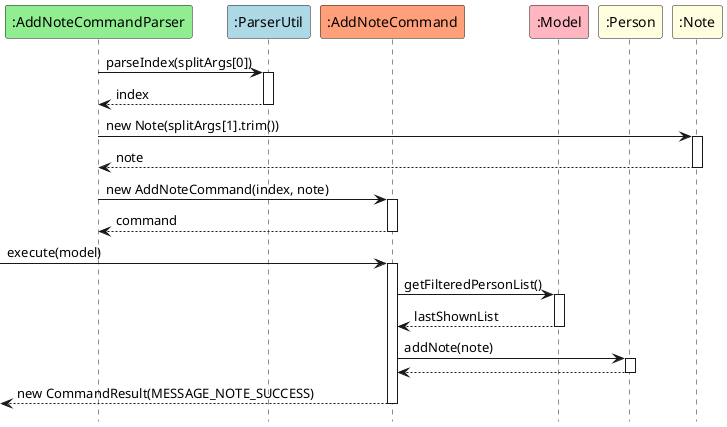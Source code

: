 @startuml
hide footbox

participant ":AddNoteCommandParser" as Parser #lightgreen
participant ":ParserUtil" as Util #lightblue
participant ":AddNoteCommand" as Command #lightsalmon
participant ":Model" as Model #lightpink
participant ":Person" as Person #lightyellow
participant ":Note" as Note #lightyellow

Parser -> Util : parseIndex(splitArgs[0])
activate Util
Util --> Parser : index
deactivate Util

Parser -> Note : new Note(splitArgs[1].trim())
activate Note
Note --> Parser : note
deactivate Note

Parser -> Command : new AddNoteCommand(index, note)
activate Command
Command --> Parser : command
deactivate Command

-> Command : execute(model)

activate Command
Command -> Model : getFilteredPersonList()
activate Model
Model --> Command : lastShownList
deactivate Model

Command -> Person : addNote(note)
activate Person
Person --> Command
deactivate Person

<-- Command : new CommandResult(MESSAGE_NOTE_SUCCESS)
deactivate Command

@enduml

